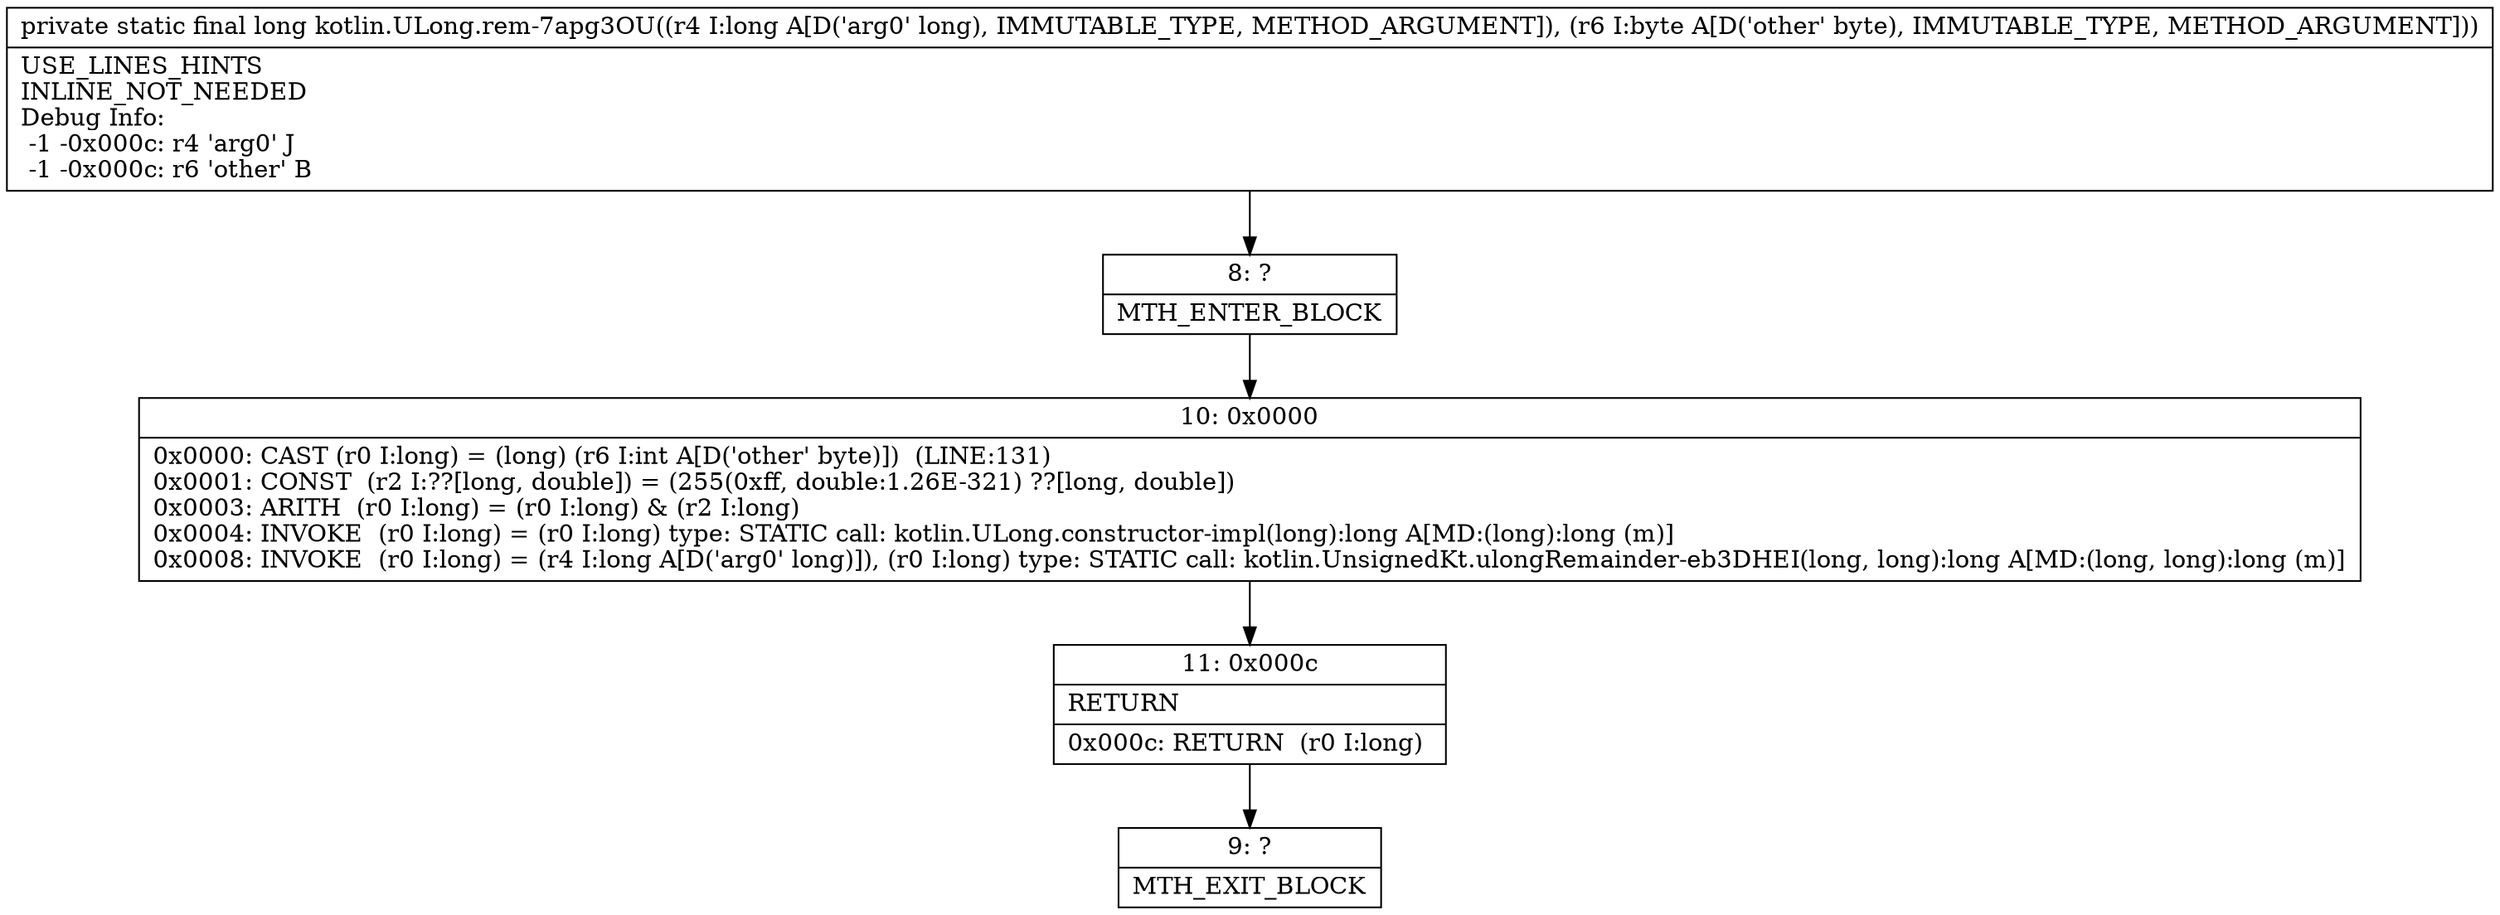 digraph "CFG forkotlin.ULong.rem\-7apg3OU(JB)J" {
Node_8 [shape=record,label="{8\:\ ?|MTH_ENTER_BLOCK\l}"];
Node_10 [shape=record,label="{10\:\ 0x0000|0x0000: CAST (r0 I:long) = (long) (r6 I:int A[D('other' byte)])  (LINE:131)\l0x0001: CONST  (r2 I:??[long, double]) = (255(0xff, double:1.26E\-321) ??[long, double]) \l0x0003: ARITH  (r0 I:long) = (r0 I:long) & (r2 I:long) \l0x0004: INVOKE  (r0 I:long) = (r0 I:long) type: STATIC call: kotlin.ULong.constructor\-impl(long):long A[MD:(long):long (m)]\l0x0008: INVOKE  (r0 I:long) = (r4 I:long A[D('arg0' long)]), (r0 I:long) type: STATIC call: kotlin.UnsignedKt.ulongRemainder\-eb3DHEI(long, long):long A[MD:(long, long):long (m)]\l}"];
Node_11 [shape=record,label="{11\:\ 0x000c|RETURN\l|0x000c: RETURN  (r0 I:long) \l}"];
Node_9 [shape=record,label="{9\:\ ?|MTH_EXIT_BLOCK\l}"];
MethodNode[shape=record,label="{private static final long kotlin.ULong.rem\-7apg3OU((r4 I:long A[D('arg0' long), IMMUTABLE_TYPE, METHOD_ARGUMENT]), (r6 I:byte A[D('other' byte), IMMUTABLE_TYPE, METHOD_ARGUMENT]))  | USE_LINES_HINTS\lINLINE_NOT_NEEDED\lDebug Info:\l  \-1 \-0x000c: r4 'arg0' J\l  \-1 \-0x000c: r6 'other' B\l}"];
MethodNode -> Node_8;Node_8 -> Node_10;
Node_10 -> Node_11;
Node_11 -> Node_9;
}

